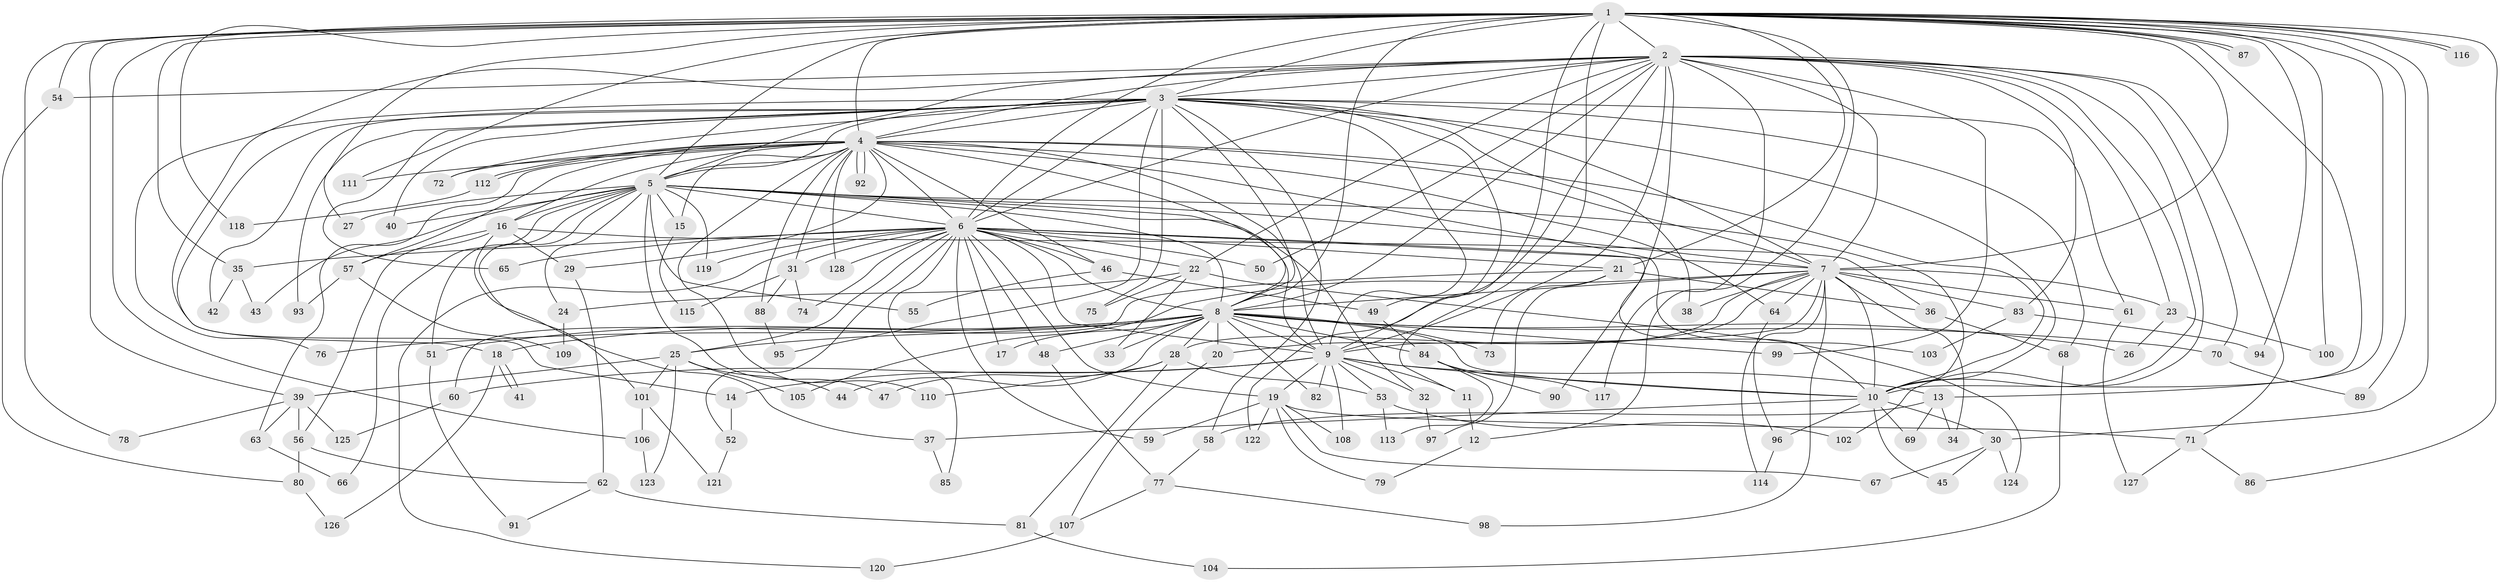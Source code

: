 // coarse degree distribution, {29: 0.010309278350515464, 21: 0.020618556701030927, 24: 0.030927835051546393, 22: 0.010309278350515464, 19: 0.020618556701030927, 14: 0.010309278350515464, 3: 0.20618556701030927, 8: 0.020618556701030927, 2: 0.4742268041237113, 7: 0.020618556701030927, 4: 0.1134020618556701, 6: 0.030927835051546393, 5: 0.030927835051546393}
// Generated by graph-tools (version 1.1) at 2025/23/03/03/25 07:23:43]
// undirected, 128 vertices, 281 edges
graph export_dot {
graph [start="1"]
  node [color=gray90,style=filled];
  1;
  2;
  3;
  4;
  5;
  6;
  7;
  8;
  9;
  10;
  11;
  12;
  13;
  14;
  15;
  16;
  17;
  18;
  19;
  20;
  21;
  22;
  23;
  24;
  25;
  26;
  27;
  28;
  29;
  30;
  31;
  32;
  33;
  34;
  35;
  36;
  37;
  38;
  39;
  40;
  41;
  42;
  43;
  44;
  45;
  46;
  47;
  48;
  49;
  50;
  51;
  52;
  53;
  54;
  55;
  56;
  57;
  58;
  59;
  60;
  61;
  62;
  63;
  64;
  65;
  66;
  67;
  68;
  69;
  70;
  71;
  72;
  73;
  74;
  75;
  76;
  77;
  78;
  79;
  80;
  81;
  82;
  83;
  84;
  85;
  86;
  87;
  88;
  89;
  90;
  91;
  92;
  93;
  94;
  95;
  96;
  97;
  98;
  99;
  100;
  101;
  102;
  103;
  104;
  105;
  106;
  107;
  108;
  109;
  110;
  111;
  112;
  113;
  114;
  115;
  116;
  117;
  118;
  119;
  120;
  121;
  122;
  123;
  124;
  125;
  126;
  127;
  128;
  1 -- 2;
  1 -- 3;
  1 -- 4;
  1 -- 5;
  1 -- 6;
  1 -- 7;
  1 -- 8;
  1 -- 9;
  1 -- 10;
  1 -- 11;
  1 -- 12;
  1 -- 13;
  1 -- 21;
  1 -- 27;
  1 -- 30;
  1 -- 35;
  1 -- 39;
  1 -- 54;
  1 -- 78;
  1 -- 86;
  1 -- 87;
  1 -- 87;
  1 -- 89;
  1 -- 94;
  1 -- 100;
  1 -- 106;
  1 -- 111;
  1 -- 116;
  1 -- 116;
  1 -- 118;
  2 -- 3;
  2 -- 4;
  2 -- 5;
  2 -- 6;
  2 -- 7;
  2 -- 8;
  2 -- 9;
  2 -- 10;
  2 -- 14;
  2 -- 22;
  2 -- 23;
  2 -- 50;
  2 -- 54;
  2 -- 70;
  2 -- 71;
  2 -- 83;
  2 -- 90;
  2 -- 99;
  2 -- 102;
  2 -- 117;
  2 -- 122;
  3 -- 4;
  3 -- 5;
  3 -- 6;
  3 -- 7;
  3 -- 8;
  3 -- 9;
  3 -- 10;
  3 -- 18;
  3 -- 38;
  3 -- 40;
  3 -- 42;
  3 -- 49;
  3 -- 58;
  3 -- 61;
  3 -- 65;
  3 -- 68;
  3 -- 72;
  3 -- 75;
  3 -- 76;
  3 -- 93;
  3 -- 95;
  4 -- 5;
  4 -- 6;
  4 -- 7;
  4 -- 8;
  4 -- 9;
  4 -- 10;
  4 -- 15;
  4 -- 16;
  4 -- 29;
  4 -- 31;
  4 -- 46;
  4 -- 57;
  4 -- 63;
  4 -- 64;
  4 -- 72;
  4 -- 88;
  4 -- 92;
  4 -- 92;
  4 -- 103;
  4 -- 110;
  4 -- 111;
  4 -- 112;
  4 -- 112;
  4 -- 128;
  5 -- 6;
  5 -- 7;
  5 -- 8;
  5 -- 9;
  5 -- 10;
  5 -- 15;
  5 -- 16;
  5 -- 24;
  5 -- 27;
  5 -- 32;
  5 -- 40;
  5 -- 43;
  5 -- 47;
  5 -- 51;
  5 -- 55;
  5 -- 66;
  5 -- 101;
  5 -- 119;
  6 -- 7;
  6 -- 8;
  6 -- 9;
  6 -- 10;
  6 -- 17;
  6 -- 19;
  6 -- 21;
  6 -- 22;
  6 -- 25;
  6 -- 31;
  6 -- 35;
  6 -- 46;
  6 -- 48;
  6 -- 50;
  6 -- 52;
  6 -- 59;
  6 -- 65;
  6 -- 74;
  6 -- 85;
  6 -- 119;
  6 -- 120;
  6 -- 128;
  7 -- 8;
  7 -- 9;
  7 -- 10;
  7 -- 20;
  7 -- 23;
  7 -- 28;
  7 -- 34;
  7 -- 38;
  7 -- 61;
  7 -- 64;
  7 -- 83;
  7 -- 98;
  7 -- 105;
  7 -- 114;
  8 -- 9;
  8 -- 10;
  8 -- 17;
  8 -- 18;
  8 -- 20;
  8 -- 25;
  8 -- 26;
  8 -- 28;
  8 -- 33;
  8 -- 44;
  8 -- 48;
  8 -- 51;
  8 -- 70;
  8 -- 73;
  8 -- 76;
  8 -- 82;
  8 -- 84;
  8 -- 99;
  9 -- 10;
  9 -- 11;
  9 -- 13;
  9 -- 14;
  9 -- 19;
  9 -- 32;
  9 -- 53;
  9 -- 60;
  9 -- 82;
  9 -- 108;
  10 -- 30;
  10 -- 37;
  10 -- 45;
  10 -- 69;
  10 -- 96;
  11 -- 12;
  12 -- 79;
  13 -- 34;
  13 -- 58;
  13 -- 69;
  14 -- 52;
  15 -- 115;
  16 -- 29;
  16 -- 36;
  16 -- 37;
  16 -- 56;
  16 -- 57;
  18 -- 41;
  18 -- 41;
  18 -- 126;
  19 -- 59;
  19 -- 67;
  19 -- 71;
  19 -- 79;
  19 -- 108;
  19 -- 122;
  20 -- 107;
  21 -- 36;
  21 -- 60;
  21 -- 73;
  21 -- 97;
  22 -- 24;
  22 -- 33;
  22 -- 75;
  22 -- 124;
  23 -- 26;
  23 -- 100;
  24 -- 109;
  25 -- 39;
  25 -- 44;
  25 -- 101;
  25 -- 105;
  25 -- 123;
  28 -- 47;
  28 -- 53;
  28 -- 81;
  28 -- 110;
  29 -- 62;
  30 -- 45;
  30 -- 67;
  30 -- 124;
  31 -- 74;
  31 -- 88;
  31 -- 115;
  32 -- 97;
  35 -- 42;
  35 -- 43;
  36 -- 68;
  37 -- 85;
  39 -- 56;
  39 -- 63;
  39 -- 78;
  39 -- 125;
  46 -- 49;
  46 -- 55;
  48 -- 77;
  49 -- 84;
  51 -- 91;
  52 -- 121;
  53 -- 102;
  53 -- 113;
  54 -- 80;
  56 -- 62;
  56 -- 80;
  57 -- 93;
  57 -- 109;
  58 -- 77;
  60 -- 125;
  61 -- 127;
  62 -- 81;
  62 -- 91;
  63 -- 66;
  64 -- 96;
  68 -- 104;
  70 -- 89;
  71 -- 86;
  71 -- 127;
  77 -- 98;
  77 -- 107;
  80 -- 126;
  81 -- 104;
  83 -- 94;
  83 -- 103;
  84 -- 90;
  84 -- 113;
  84 -- 117;
  88 -- 95;
  96 -- 114;
  101 -- 106;
  101 -- 121;
  106 -- 123;
  107 -- 120;
  112 -- 118;
}
